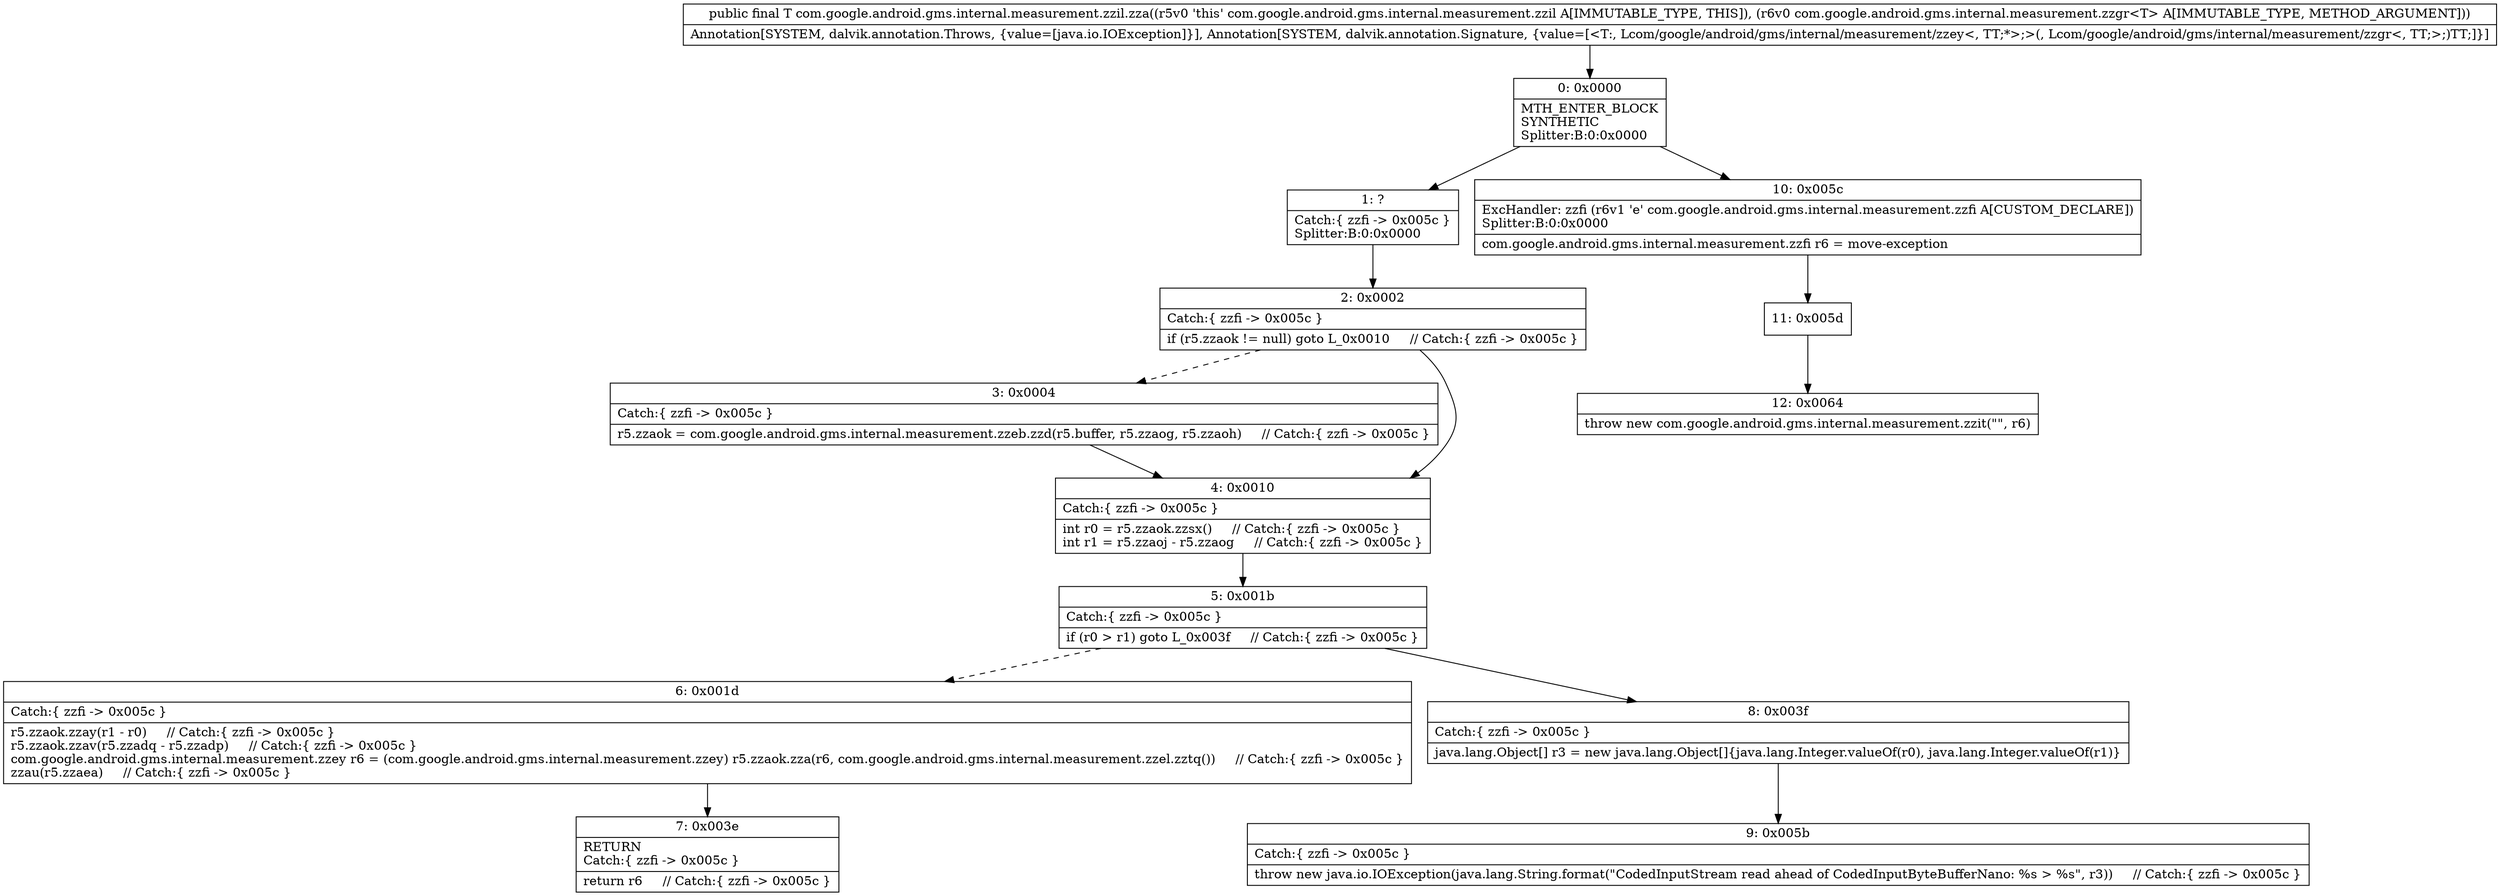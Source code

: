 digraph "CFG forcom.google.android.gms.internal.measurement.zzil.zza(Lcom\/google\/android\/gms\/internal\/measurement\/zzgr;)Lcom\/google\/android\/gms\/internal\/measurement\/zzey;" {
Node_0 [shape=record,label="{0\:\ 0x0000|MTH_ENTER_BLOCK\lSYNTHETIC\lSplitter:B:0:0x0000\l}"];
Node_1 [shape=record,label="{1\:\ ?|Catch:\{ zzfi \-\> 0x005c \}\lSplitter:B:0:0x0000\l}"];
Node_2 [shape=record,label="{2\:\ 0x0002|Catch:\{ zzfi \-\> 0x005c \}\l|if (r5.zzaok != null) goto L_0x0010     \/\/ Catch:\{ zzfi \-\> 0x005c \}\l}"];
Node_3 [shape=record,label="{3\:\ 0x0004|Catch:\{ zzfi \-\> 0x005c \}\l|r5.zzaok = com.google.android.gms.internal.measurement.zzeb.zzd(r5.buffer, r5.zzaog, r5.zzaoh)     \/\/ Catch:\{ zzfi \-\> 0x005c \}\l}"];
Node_4 [shape=record,label="{4\:\ 0x0010|Catch:\{ zzfi \-\> 0x005c \}\l|int r0 = r5.zzaok.zzsx()     \/\/ Catch:\{ zzfi \-\> 0x005c \}\lint r1 = r5.zzaoj \- r5.zzaog     \/\/ Catch:\{ zzfi \-\> 0x005c \}\l}"];
Node_5 [shape=record,label="{5\:\ 0x001b|Catch:\{ zzfi \-\> 0x005c \}\l|if (r0 \> r1) goto L_0x003f     \/\/ Catch:\{ zzfi \-\> 0x005c \}\l}"];
Node_6 [shape=record,label="{6\:\ 0x001d|Catch:\{ zzfi \-\> 0x005c \}\l|r5.zzaok.zzay(r1 \- r0)     \/\/ Catch:\{ zzfi \-\> 0x005c \}\lr5.zzaok.zzav(r5.zzadq \- r5.zzadp)     \/\/ Catch:\{ zzfi \-\> 0x005c \}\lcom.google.android.gms.internal.measurement.zzey r6 = (com.google.android.gms.internal.measurement.zzey) r5.zzaok.zza(r6, com.google.android.gms.internal.measurement.zzel.zztq())     \/\/ Catch:\{ zzfi \-\> 0x005c \}\lzzau(r5.zzaea)     \/\/ Catch:\{ zzfi \-\> 0x005c \}\l}"];
Node_7 [shape=record,label="{7\:\ 0x003e|RETURN\lCatch:\{ zzfi \-\> 0x005c \}\l|return r6     \/\/ Catch:\{ zzfi \-\> 0x005c \}\l}"];
Node_8 [shape=record,label="{8\:\ 0x003f|Catch:\{ zzfi \-\> 0x005c \}\l|java.lang.Object[] r3 = new java.lang.Object[]\{java.lang.Integer.valueOf(r0), java.lang.Integer.valueOf(r1)\}\l}"];
Node_9 [shape=record,label="{9\:\ 0x005b|Catch:\{ zzfi \-\> 0x005c \}\l|throw new java.io.IOException(java.lang.String.format(\"CodedInputStream read ahead of CodedInputByteBufferNano: %s \> %s\", r3))     \/\/ Catch:\{ zzfi \-\> 0x005c \}\l}"];
Node_10 [shape=record,label="{10\:\ 0x005c|ExcHandler: zzfi (r6v1 'e' com.google.android.gms.internal.measurement.zzfi A[CUSTOM_DECLARE])\lSplitter:B:0:0x0000\l|com.google.android.gms.internal.measurement.zzfi r6 = move\-exception\l}"];
Node_11 [shape=record,label="{11\:\ 0x005d}"];
Node_12 [shape=record,label="{12\:\ 0x0064|throw new com.google.android.gms.internal.measurement.zzit(\"\", r6)\l}"];
MethodNode[shape=record,label="{public final T com.google.android.gms.internal.measurement.zzil.zza((r5v0 'this' com.google.android.gms.internal.measurement.zzil A[IMMUTABLE_TYPE, THIS]), (r6v0 com.google.android.gms.internal.measurement.zzgr\<T\> A[IMMUTABLE_TYPE, METHOD_ARGUMENT]))  | Annotation[SYSTEM, dalvik.annotation.Throws, \{value=[java.io.IOException]\}], Annotation[SYSTEM, dalvik.annotation.Signature, \{value=[\<T:, Lcom\/google\/android\/gms\/internal\/measurement\/zzey\<, TT;*\>;\>(, Lcom\/google\/android\/gms\/internal\/measurement\/zzgr\<, TT;\>;)TT;]\}]\l}"];
MethodNode -> Node_0;
Node_0 -> Node_1;
Node_0 -> Node_10;
Node_1 -> Node_2;
Node_2 -> Node_3[style=dashed];
Node_2 -> Node_4;
Node_3 -> Node_4;
Node_4 -> Node_5;
Node_5 -> Node_6[style=dashed];
Node_5 -> Node_8;
Node_6 -> Node_7;
Node_8 -> Node_9;
Node_10 -> Node_11;
Node_11 -> Node_12;
}

